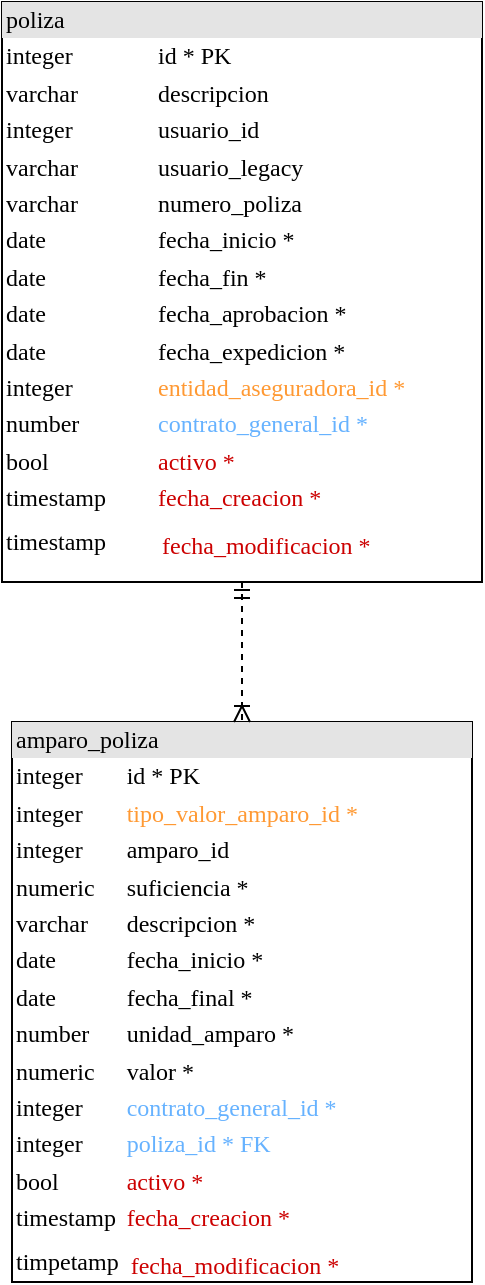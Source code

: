 <mxfile version="24.7.17">
  <diagram name="Page-1" id="2ca16b54-16f6-2749-3443-fa8db7711227">
    <mxGraphModel dx="1434" dy="738" grid="1" gridSize="10" guides="1" tooltips="1" connect="1" arrows="1" fold="1" page="1" pageScale="1" pageWidth="1100" pageHeight="850" background="none" math="0" shadow="0">
      <root>
        <mxCell id="0" />
        <mxCell id="1" parent="0" />
        <mxCell id="2ed32ef02a7f4228-7" value="&lt;div style=&quot;box-sizing: border-box ; width: 100% ; background: #e4e4e4 ; padding: 2px&quot;&gt;amparo_poliza&lt;/div&gt;&lt;table style=&quot;width: 100% ; font-size: 1em&quot; cellpadding=&quot;2&quot; cellspacing=&quot;0&quot;&gt;&lt;tbody&gt;&lt;tr&gt;&lt;td&gt;integer&lt;/td&gt;&lt;td&gt;id * PK&lt;/td&gt;&lt;/tr&gt;&lt;tr&gt;&lt;td&gt;integer&lt;span style=&quot;white-space: pre;&quot;&gt;&#x9;&lt;/span&gt;&lt;/td&gt;&lt;td&gt;&lt;font color=&quot;#ff9933&quot;&gt;tipo_valor_amparo_id *&lt;/font&gt;&lt;/td&gt;&lt;/tr&gt;&lt;tr&gt;&lt;td&gt;integer&lt;/td&gt;&lt;td&gt;amparo_id&lt;/td&gt;&lt;/tr&gt;&lt;tr&gt;&lt;td&gt;numeric&lt;/td&gt;&lt;td&gt;suficiencia *&lt;/td&gt;&lt;/tr&gt;&lt;tr&gt;&lt;td&gt;varchar&lt;/td&gt;&lt;td&gt;descripcion *&amp;nbsp;&lt;/td&gt;&lt;/tr&gt;&lt;tr&gt;&lt;td&gt;date&lt;/td&gt;&lt;td&gt;fecha_inicio *&lt;br&gt;&lt;/td&gt;&lt;/tr&gt;&lt;tr&gt;&lt;td&gt;date&lt;br&gt;&lt;/td&gt;&lt;td&gt;fecha_final *&lt;br&gt;&lt;/td&gt;&lt;/tr&gt;&lt;tr&gt;&lt;td&gt;number&lt;/td&gt;&lt;td&gt;unidad_amparo *&lt;/td&gt;&lt;/tr&gt;&lt;tr&gt;&lt;td&gt;numeric&lt;/td&gt;&lt;td&gt;valor *&lt;/td&gt;&lt;/tr&gt;&lt;tr&gt;&lt;td&gt;integer&lt;br&gt;&lt;/td&gt;&lt;td&gt;&lt;span style=&quot;color: rgb(102, 178, 255);&quot;&gt;contrato_general_id *&lt;/span&gt;&lt;br style=&quot;color: rgb(102, 178, 255);&quot;&gt;&lt;/td&gt;&lt;/tr&gt;&lt;tr&gt;&lt;td&gt;integer&lt;br&gt;&lt;/td&gt;&lt;td&gt;&lt;font color=&quot;#66b2ff&quot;&gt;poliza_id * FK&lt;/font&gt;&lt;br&gt;&lt;/td&gt;&lt;/tr&gt;&lt;tr&gt;&lt;td&gt;bool&lt;br&gt;&lt;/td&gt;&lt;td&gt;&lt;span style=&quot;color: rgb(204, 0, 0);&quot;&gt;activo *&lt;/span&gt;&lt;br style=&quot;color: rgb(204, 0, 0);&quot;&gt;&lt;/td&gt;&lt;/tr&gt;&lt;tr&gt;&lt;td&gt;timestamp&lt;/td&gt;&lt;td&gt;&lt;span style=&quot;color: rgb(204, 0, 0);&quot;&gt;fecha_creacion *&lt;/span&gt;&lt;br style=&quot;color: rgb(204, 0, 0);&quot;&gt;&lt;/td&gt;&lt;/tr&gt;&lt;tr&gt;&lt;td&gt;timpetamp&lt;/td&gt;&lt;td&gt;&lt;table style=&quot;font-size: 1em; width: 230px;&quot; cellpadding=&quot;2&quot; cellspacing=&quot;0&quot;&gt;&lt;tbody&gt;&lt;tr&gt;&lt;td&gt;&lt;/td&gt;&lt;/tr&gt;&lt;tr&gt;&lt;td&gt;&lt;font color=&quot;#cc0000&quot;&gt;fecha_modificacion *&lt;/font&gt;&lt;/td&gt;&lt;/tr&gt;&lt;/tbody&gt;&lt;/table&gt;&lt;/td&gt;&lt;/tr&gt;&lt;/tbody&gt;&lt;/table&gt;" style="verticalAlign=top;align=left;overflow=fill;html=1;rounded=0;shadow=0;comic=0;labelBackgroundColor=none;strokeWidth=1;fontFamily=Verdana;fontSize=12" parent="1" vertex="1">
          <mxGeometry x="95" y="400" width="230" height="280" as="geometry" />
        </mxCell>
        <mxCell id="EB5U2LMZIfMmxN70byrP-4" style="edgeStyle=orthogonalEdgeStyle;html=1;entryX=0.5;entryY=0;dashed=1;labelBackgroundColor=none;startArrow=ERmandOne;endArrow=ERoneToMany;fontFamily=Verdana;fontSize=12;align=left;entryDx=0;entryDy=0;exitX=0.5;exitY=1;exitDx=0;exitDy=0;" parent="1" source="ZiUHWeu0O0z8xCXqGbfj-1" target="2ed32ef02a7f4228-7" edge="1">
          <mxGeometry relative="1" as="geometry">
            <mxPoint x="220" y="700" as="sourcePoint" />
            <mxPoint x="340" y="1230" as="targetPoint" />
          </mxGeometry>
        </mxCell>
        <mxCell id="ZiUHWeu0O0z8xCXqGbfj-1" value="&lt;div style=&quot;box-sizing: border-box ; width: 100% ; background: #e4e4e4 ; padding: 2px&quot;&gt;poliza&lt;/div&gt;&lt;table style=&quot;width: 100% ; font-size: 1em&quot; cellpadding=&quot;2&quot; cellspacing=&quot;0&quot;&gt;&lt;tbody&gt;&lt;tr&gt;&lt;td&gt;integer&lt;span style=&quot;white-space: pre;&quot;&gt;&#x9;&lt;/span&gt;&lt;/td&gt;&lt;td&gt;id * PK&lt;/td&gt;&lt;/tr&gt;&lt;tr&gt;&lt;td&gt;varchar&lt;/td&gt;&lt;td&gt;descripcion&lt;br&gt;&lt;/td&gt;&lt;/tr&gt;&lt;tr&gt;&lt;td&gt;integer&lt;/td&gt;&lt;td&gt;usuario_id&lt;/td&gt;&lt;/tr&gt;&lt;tr&gt;&lt;td&gt;varchar&lt;/td&gt;&lt;td&gt;usuario_legacy&lt;br&gt;&lt;/td&gt;&lt;/tr&gt;&lt;tr&gt;&lt;td&gt;varchar&lt;/td&gt;&lt;td&gt;numero_poliza&lt;/td&gt;&lt;/tr&gt;&lt;tr&gt;&lt;td&gt;date&lt;/td&gt;&lt;td&gt;fecha_inicio *&lt;/td&gt;&lt;/tr&gt;&lt;tr&gt;&lt;td&gt;date&lt;/td&gt;&lt;td&gt;fecha_fin *&lt;/td&gt;&lt;/tr&gt;&lt;tr&gt;&lt;td&gt;date&lt;/td&gt;&lt;td&gt;fecha_aprobacion *&lt;/td&gt;&lt;/tr&gt;&lt;tr&gt;&lt;td&gt;date&lt;/td&gt;&lt;td&gt;fecha_expedicion *&lt;/td&gt;&lt;/tr&gt;&lt;tr&gt;&lt;td&gt;integer&lt;/td&gt;&lt;td&gt;&lt;font color=&quot;#ff9933&quot;&gt;entidad_aseguradora_id *&lt;/font&gt;&lt;/td&gt;&lt;/tr&gt;&lt;tr&gt;&lt;td&gt;number&lt;br&gt;&lt;/td&gt;&lt;td&gt;&lt;span style=&quot;color: rgb(102, 178, 255);&quot;&gt;contrato_general_id *&lt;/span&gt;&lt;br style=&quot;color: rgb(102, 178, 255);&quot;&gt;&lt;/td&gt;&lt;/tr&gt;&lt;tr&gt;&lt;td&gt;bool&lt;br&gt;&lt;/td&gt;&lt;td&gt;&lt;span style=&quot;color: rgb(204, 0, 0);&quot;&gt;activo *&lt;/span&gt;&lt;br style=&quot;color: rgb(204, 0, 0);&quot;&gt;&lt;/td&gt;&lt;/tr&gt;&lt;tr&gt;&lt;td&gt;timestamp&lt;span style=&quot;white-space: pre;&quot;&gt;&#x9;&lt;/span&gt;&lt;/td&gt;&lt;td&gt;&lt;span style=&quot;color: rgb(204, 0, 0);&quot;&gt;fecha_creacion *&lt;/span&gt;&lt;br style=&quot;color: rgb(204, 0, 0);&quot;&gt;&lt;/td&gt;&lt;/tr&gt;&lt;tr&gt;&lt;td&gt;timestamp&lt;/td&gt;&lt;td&gt;&lt;table style=&quot;font-size: 1em; width: 230px;&quot; cellpadding=&quot;2&quot; cellspacing=&quot;0&quot;&gt;&lt;tbody&gt;&lt;tr&gt;&lt;td&gt;&lt;/td&gt;&lt;/tr&gt;&lt;tr&gt;&lt;td&gt;&lt;font color=&quot;#cc0000&quot;&gt;fecha_modificacion *&lt;/font&gt;&lt;/td&gt;&lt;/tr&gt;&lt;/tbody&gt;&lt;/table&gt;&lt;/td&gt;&lt;/tr&gt;&lt;/tbody&gt;&lt;/table&gt;" style="verticalAlign=top;align=left;overflow=fill;html=1;rounded=0;shadow=0;comic=0;labelBackgroundColor=none;strokeWidth=1;fontFamily=Verdana;fontSize=12;strokeColor=default;" parent="1" vertex="1">
          <mxGeometry x="90" y="40" width="240" height="290" as="geometry" />
        </mxCell>
      </root>
    </mxGraphModel>
  </diagram>
</mxfile>
